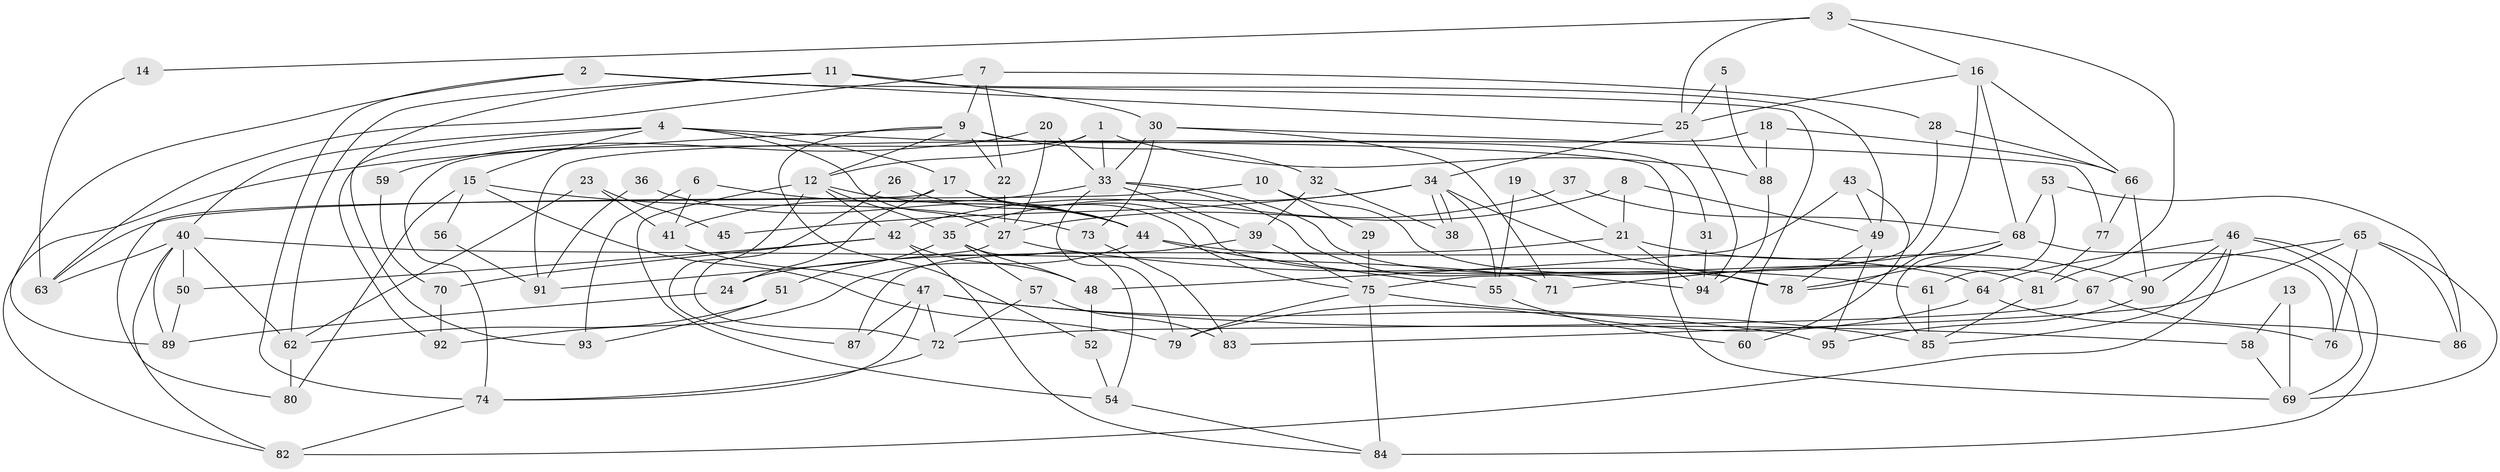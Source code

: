 // Generated by graph-tools (version 1.1) at 2025/11/02/27/25 16:11:16]
// undirected, 95 vertices, 190 edges
graph export_dot {
graph [start="1"]
  node [color=gray90,style=filled];
  1;
  2;
  3;
  4;
  5;
  6;
  7;
  8;
  9;
  10;
  11;
  12;
  13;
  14;
  15;
  16;
  17;
  18;
  19;
  20;
  21;
  22;
  23;
  24;
  25;
  26;
  27;
  28;
  29;
  30;
  31;
  32;
  33;
  34;
  35;
  36;
  37;
  38;
  39;
  40;
  41;
  42;
  43;
  44;
  45;
  46;
  47;
  48;
  49;
  50;
  51;
  52;
  53;
  54;
  55;
  56;
  57;
  58;
  59;
  60;
  61;
  62;
  63;
  64;
  65;
  66;
  67;
  68;
  69;
  70;
  71;
  72;
  73;
  74;
  75;
  76;
  77;
  78;
  79;
  80;
  81;
  82;
  83;
  84;
  85;
  86;
  87;
  88;
  89;
  90;
  91;
  92;
  93;
  94;
  95;
  1 -- 74;
  1 -- 33;
  1 -- 12;
  1 -- 88;
  2 -- 74;
  2 -- 25;
  2 -- 60;
  2 -- 89;
  3 -- 16;
  3 -- 25;
  3 -- 14;
  3 -- 81;
  4 -- 17;
  4 -- 40;
  4 -- 15;
  4 -- 27;
  4 -- 69;
  4 -- 92;
  5 -- 25;
  5 -- 88;
  6 -- 44;
  6 -- 41;
  6 -- 93;
  7 -- 22;
  7 -- 28;
  7 -- 9;
  7 -- 63;
  8 -- 21;
  8 -- 27;
  8 -- 49;
  9 -- 52;
  9 -- 12;
  9 -- 22;
  9 -- 31;
  9 -- 32;
  9 -- 82;
  10 -- 63;
  10 -- 67;
  10 -- 29;
  11 -- 49;
  11 -- 62;
  11 -- 30;
  11 -- 93;
  12 -- 35;
  12 -- 42;
  12 -- 44;
  12 -- 54;
  12 -- 87;
  13 -- 69;
  13 -- 58;
  14 -- 63;
  15 -- 79;
  15 -- 56;
  15 -- 73;
  15 -- 80;
  16 -- 68;
  16 -- 78;
  16 -- 25;
  16 -- 66;
  17 -- 80;
  17 -- 24;
  17 -- 44;
  17 -- 75;
  17 -- 78;
  18 -- 88;
  18 -- 66;
  18 -- 91;
  19 -- 21;
  19 -- 55;
  20 -- 27;
  20 -- 33;
  20 -- 59;
  21 -- 90;
  21 -- 94;
  21 -- 24;
  22 -- 27;
  23 -- 62;
  23 -- 41;
  23 -- 45;
  24 -- 89;
  25 -- 34;
  25 -- 94;
  26 -- 44;
  26 -- 72;
  27 -- 61;
  27 -- 91;
  28 -- 75;
  28 -- 66;
  29 -- 75;
  30 -- 33;
  30 -- 71;
  30 -- 73;
  30 -- 77;
  31 -- 94;
  32 -- 39;
  32 -- 38;
  33 -- 81;
  33 -- 79;
  33 -- 39;
  33 -- 41;
  33 -- 94;
  34 -- 78;
  34 -- 38;
  34 -- 38;
  34 -- 35;
  34 -- 45;
  34 -- 55;
  35 -- 48;
  35 -- 51;
  35 -- 54;
  35 -- 57;
  36 -- 44;
  36 -- 91;
  37 -- 42;
  37 -- 68;
  39 -- 75;
  39 -- 87;
  40 -- 82;
  40 -- 89;
  40 -- 50;
  40 -- 62;
  40 -- 63;
  40 -- 71;
  41 -- 47;
  42 -- 84;
  42 -- 48;
  42 -- 50;
  42 -- 70;
  43 -- 48;
  43 -- 60;
  43 -- 49;
  44 -- 55;
  44 -- 64;
  44 -- 92;
  46 -- 84;
  46 -- 69;
  46 -- 64;
  46 -- 82;
  46 -- 85;
  46 -- 90;
  47 -- 95;
  47 -- 87;
  47 -- 58;
  47 -- 72;
  47 -- 74;
  48 -- 52;
  49 -- 78;
  49 -- 95;
  50 -- 89;
  51 -- 93;
  51 -- 62;
  52 -- 54;
  53 -- 68;
  53 -- 86;
  53 -- 61;
  54 -- 84;
  55 -- 60;
  56 -- 91;
  57 -- 72;
  57 -- 83;
  58 -- 69;
  59 -- 70;
  61 -- 85;
  62 -- 80;
  64 -- 76;
  64 -- 79;
  65 -- 83;
  65 -- 76;
  65 -- 67;
  65 -- 69;
  65 -- 86;
  66 -- 77;
  66 -- 90;
  67 -- 72;
  67 -- 86;
  68 -- 71;
  68 -- 78;
  68 -- 76;
  68 -- 85;
  70 -- 92;
  72 -- 74;
  73 -- 83;
  74 -- 82;
  75 -- 85;
  75 -- 79;
  75 -- 84;
  77 -- 81;
  81 -- 85;
  88 -- 94;
  90 -- 95;
}
